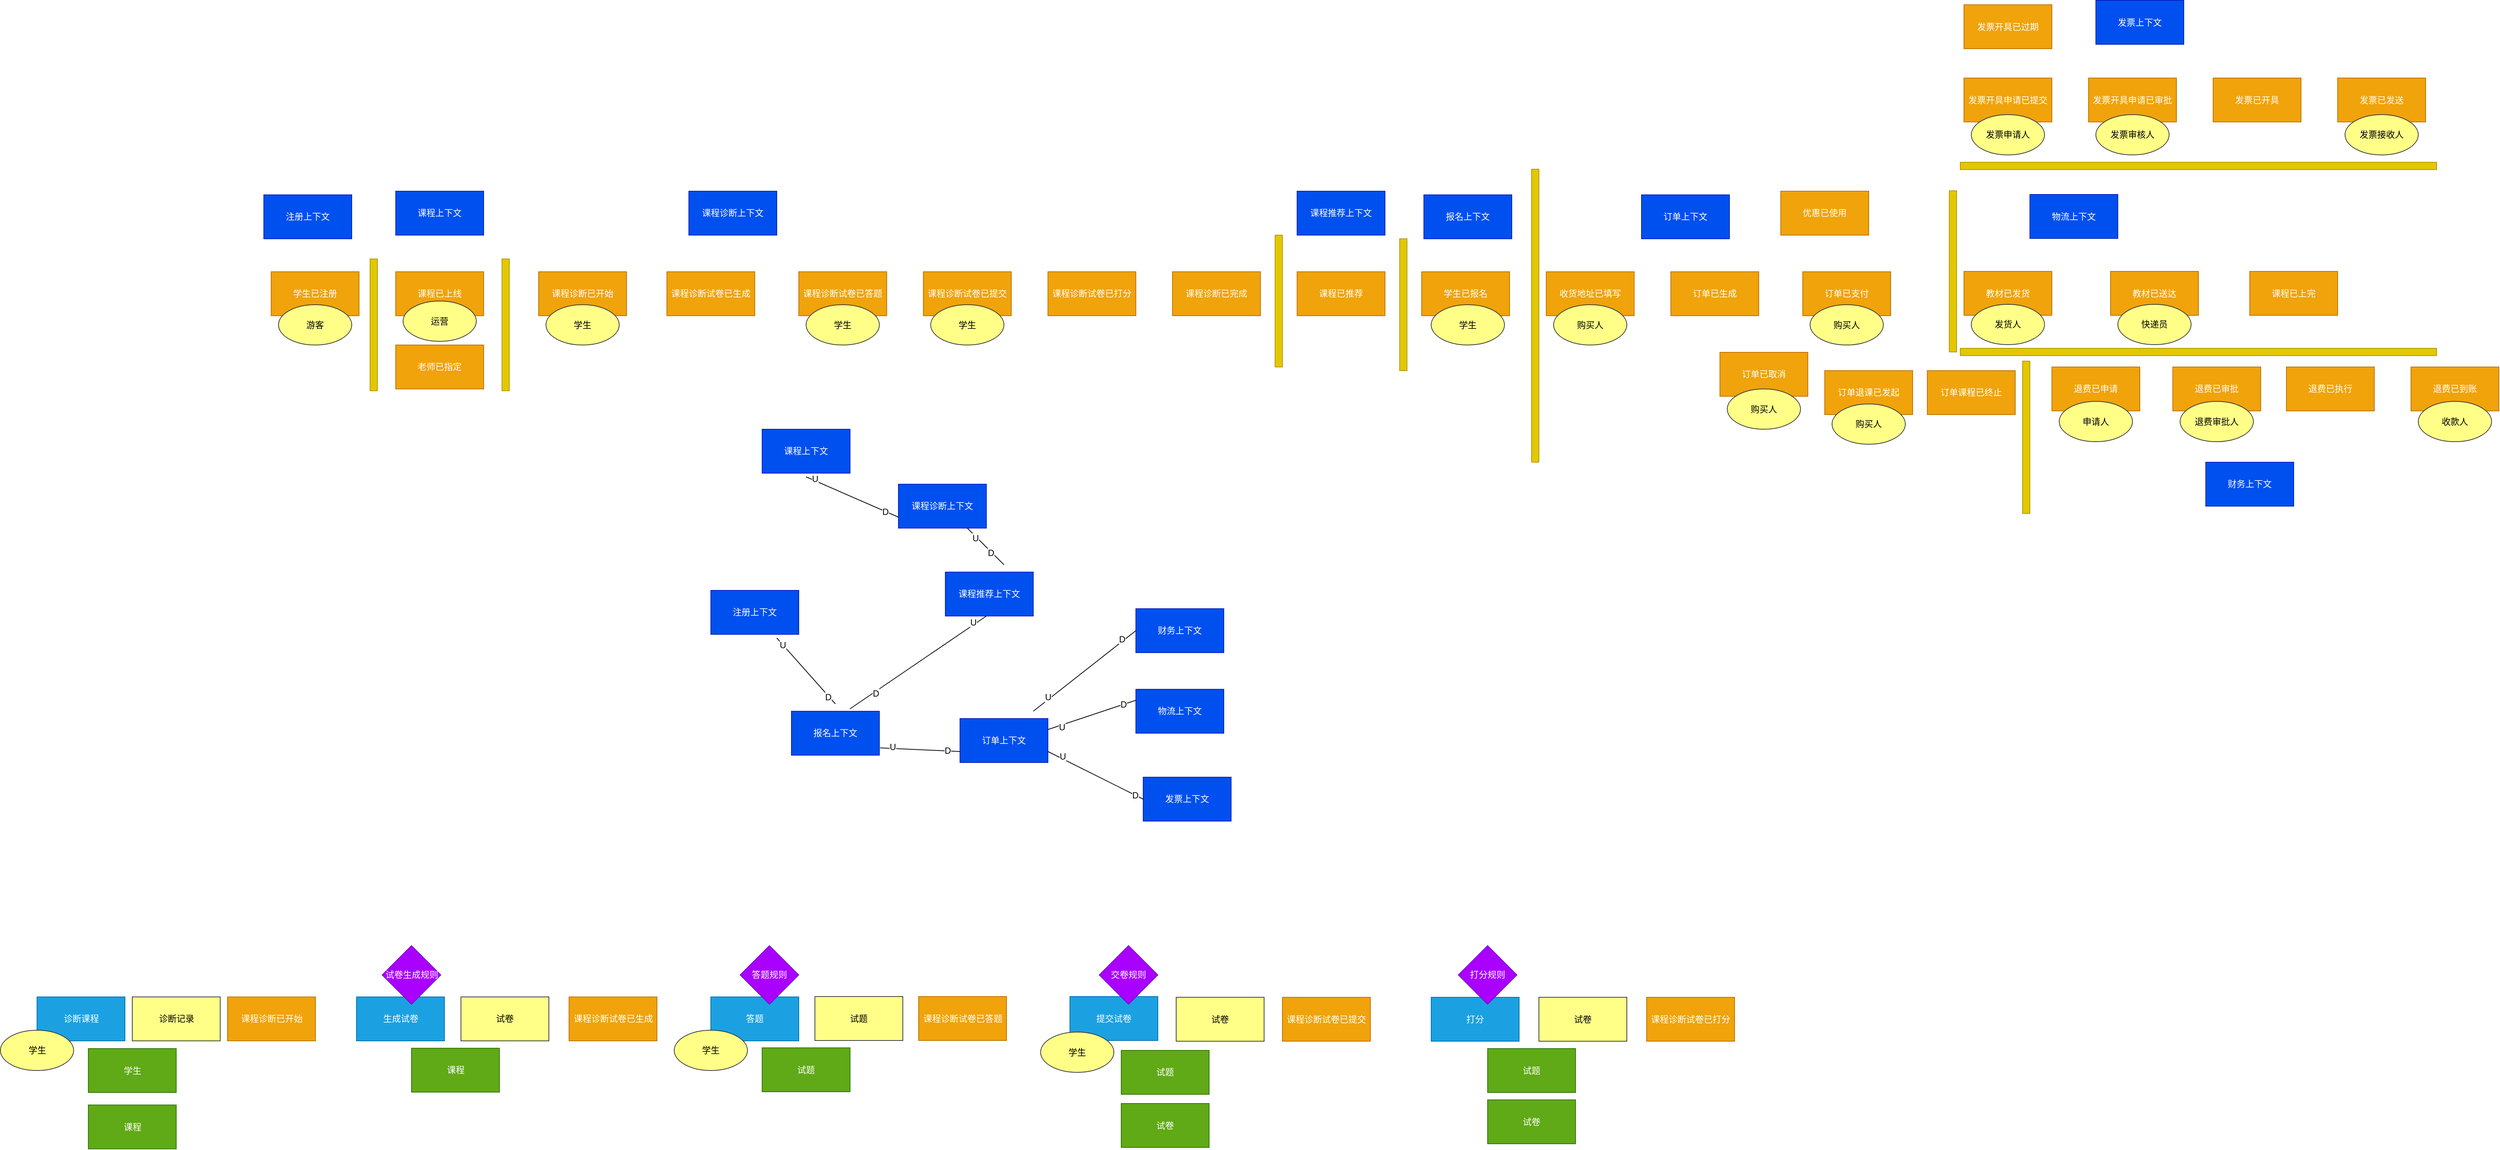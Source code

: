 <mxfile version="11.3.0" type="github" pages="1"><diagram id="fuBMqEyUQ5Y6CXA4ws4X" name="Page-1"><mxGraphModel dx="2631" dy="475" grid="1" gridSize="10" guides="1" tooltips="1" connect="1" arrows="1" fold="1" page="1" pageScale="1" pageWidth="827" pageHeight="1169" math="0" shadow="0"><root><mxCell id="0"/><mxCell id="1" parent="0"/><mxCell id="42AnEJU3W3lW7215Xw7V-1" value="课程诊断已开始" style="rounded=0;whiteSpace=wrap;html=1;fillColor=#f0a30a;strokeColor=#BD7000;fontColor=#ffffff;" vertex="1" parent="1"><mxGeometry x="-905" y="380" width="120" height="60" as="geometry"/></mxCell><mxCell id="42AnEJU3W3lW7215Xw7V-2" value="收货地址已填写" style="rounded=0;whiteSpace=wrap;html=1;fillColor=#f0a30a;strokeColor=#BD7000;fontColor=#ffffff;" vertex="1" parent="1"><mxGeometry x="470" y="380" width="120" height="60" as="geometry"/></mxCell><mxCell id="42AnEJU3W3lW7215Xw7V-3" value="订单已支付" style="rounded=0;whiteSpace=wrap;html=1;fillColor=#f0a30a;strokeColor=#BD7000;fontColor=#ffffff;" vertex="1" parent="1"><mxGeometry x="820" y="380" width="120" height="60" as="geometry"/></mxCell><mxCell id="42AnEJU3W3lW7215Xw7V-4" value="订单已生成" style="rounded=0;whiteSpace=wrap;html=1;fillColor=#f0a30a;strokeColor=#BD7000;fontColor=#ffffff;" vertex="1" parent="1"><mxGeometry x="640" y="380" width="120" height="60" as="geometry"/></mxCell><mxCell id="42AnEJU3W3lW7215Xw7V-5" value="订单已取消" style="rounded=0;whiteSpace=wrap;html=1;fillColor=#f0a30a;strokeColor=#BD7000;fontColor=#ffffff;" vertex="1" parent="1"><mxGeometry x="707" y="490" width="120" height="60" as="geometry"/></mxCell><mxCell id="42AnEJU3W3lW7215Xw7V-6" value="教材已发货" style="rounded=0;whiteSpace=wrap;html=1;fillColor=#f0a30a;strokeColor=#BD7000;fontColor=#ffffff;" vertex="1" parent="1"><mxGeometry x="1040" y="379.5" width="120" height="60" as="geometry"/></mxCell><mxCell id="42AnEJU3W3lW7215Xw7V-7" value="发票已开具" style="rounded=0;whiteSpace=wrap;html=1;fillColor=#f0a30a;strokeColor=#BD7000;fontColor=#ffffff;" vertex="1" parent="1"><mxGeometry x="1380" y="115.5" width="120" height="60" as="geometry"/></mxCell><mxCell id="42AnEJU3W3lW7215Xw7V-8" value="课程已推荐" style="rounded=0;whiteSpace=wrap;html=1;fillColor=#f0a30a;strokeColor=#BD7000;fontColor=#ffffff;" vertex="1" parent="1"><mxGeometry x="130" y="380" width="120" height="60" as="geometry"/></mxCell><mxCell id="42AnEJU3W3lW7215Xw7V-9" value="课程诊断试卷已打分" style="rounded=0;whiteSpace=wrap;html=1;fillColor=#f0a30a;strokeColor=#BD7000;fontColor=#ffffff;" vertex="1" parent="1"><mxGeometry x="-210" y="380" width="120" height="60" as="geometry"/></mxCell><mxCell id="42AnEJU3W3lW7215Xw7V-10" value="学生已报名" style="rounded=0;whiteSpace=wrap;html=1;fillColor=#f0a30a;strokeColor=#BD7000;fontColor=#ffffff;" vertex="1" parent="1"><mxGeometry x="300" y="380" width="120" height="60" as="geometry"/></mxCell><mxCell id="42AnEJU3W3lW7215Xw7V-11" value="教材已送达" style="rounded=0;whiteSpace=wrap;html=1;fillColor=#f0a30a;strokeColor=#BD7000;fontColor=#ffffff;" vertex="1" parent="1"><mxGeometry x="1240" y="379.5" width="120" height="60" as="geometry"/></mxCell><mxCell id="42AnEJU3W3lW7215Xw7V-12" value="课程已上线" style="rounded=0;whiteSpace=wrap;html=1;fillColor=#f0a30a;strokeColor=#BD7000;fontColor=#ffffff;" vertex="1" parent="1"><mxGeometry x="-1100" y="380" width="120" height="60" as="geometry"/></mxCell><mxCell id="42AnEJU3W3lW7215Xw7V-13" value="学生已注册" style="rounded=0;whiteSpace=wrap;html=1;fillColor=#f0a30a;strokeColor=#BD7000;fontColor=#ffffff;" vertex="1" parent="1"><mxGeometry x="-1270" y="380" width="120" height="60" as="geometry"/></mxCell><mxCell id="42AnEJU3W3lW7215Xw7V-14" value="老师已指定" style="rounded=0;whiteSpace=wrap;html=1;fillColor=#f0a30a;strokeColor=#BD7000;fontColor=#ffffff;" vertex="1" parent="1"><mxGeometry x="-1100" y="480" width="120" height="60" as="geometry"/></mxCell><mxCell id="42AnEJU3W3lW7215Xw7V-15" value="优惠已使用" style="rounded=0;whiteSpace=wrap;html=1;fillColor=#f0a30a;strokeColor=#BD7000;fontColor=#ffffff;" vertex="1" parent="1"><mxGeometry x="790" y="270" width="120" height="60" as="geometry"/></mxCell><mxCell id="42AnEJU3W3lW7215Xw7V-16" value="退费已申请" style="rounded=0;whiteSpace=wrap;html=1;fillColor=#f0a30a;strokeColor=#BD7000;fontColor=#ffffff;" vertex="1" parent="1"><mxGeometry x="1160" y="510" width="120" height="60" as="geometry"/></mxCell><mxCell id="42AnEJU3W3lW7215Xw7V-17" value="课程已上完" style="rounded=0;whiteSpace=wrap;html=1;fillColor=#f0a30a;strokeColor=#BD7000;fontColor=#ffffff;" vertex="1" parent="1"><mxGeometry x="1430" y="379.5" width="120" height="60" as="geometry"/></mxCell><mxCell id="42AnEJU3W3lW7215Xw7V-18" value="课程诊断试卷已生成" style="rounded=0;whiteSpace=wrap;html=1;fillColor=#f0a30a;strokeColor=#BD7000;fontColor=#ffffff;" vertex="1" parent="1"><mxGeometry x="-730" y="380" width="120" height="60" as="geometry"/></mxCell><mxCell id="42AnEJU3W3lW7215Xw7V-19" value="课程诊断试卷已答题" style="rounded=0;whiteSpace=wrap;html=1;fillColor=#f0a30a;strokeColor=#BD7000;fontColor=#ffffff;" vertex="1" parent="1"><mxGeometry x="-550" y="380" width="120" height="60" as="geometry"/></mxCell><mxCell id="42AnEJU3W3lW7215Xw7V-20" value="课程诊断试卷已提交" style="rounded=0;whiteSpace=wrap;html=1;fillColor=#f0a30a;strokeColor=#BD7000;fontColor=#ffffff;" vertex="1" parent="1"><mxGeometry x="-380" y="380" width="120" height="60" as="geometry"/></mxCell><mxCell id="42AnEJU3W3lW7215Xw7V-21" value="课程诊断已完成" style="rounded=0;whiteSpace=wrap;html=1;fillColor=#f0a30a;strokeColor=#BD7000;fontColor=#ffffff;" vertex="1" parent="1"><mxGeometry x="-40" y="380" width="120" height="60" as="geometry"/></mxCell><mxCell id="42AnEJU3W3lW7215Xw7V-22" value="发票开具申请已提交" style="rounded=0;whiteSpace=wrap;html=1;fillColor=#f0a30a;strokeColor=#BD7000;fontColor=#ffffff;" vertex="1" parent="1"><mxGeometry x="1040" y="115.5" width="120" height="60" as="geometry"/></mxCell><mxCell id="42AnEJU3W3lW7215Xw7V-23" value="发票开具申请已审批" style="rounded=0;whiteSpace=wrap;html=1;fillColor=#f0a30a;strokeColor=#BD7000;fontColor=#ffffff;" vertex="1" parent="1"><mxGeometry x="1210" y="115.5" width="120" height="60" as="geometry"/></mxCell><mxCell id="42AnEJU3W3lW7215Xw7V-24" value="发票已发送" style="rounded=0;whiteSpace=wrap;html=1;fillColor=#f0a30a;strokeColor=#BD7000;fontColor=#ffffff;" vertex="1" parent="1"><mxGeometry x="1550" y="115.5" width="120" height="60" as="geometry"/></mxCell><mxCell id="42AnEJU3W3lW7215Xw7V-25" value="发票开具已过期" style="rounded=0;whiteSpace=wrap;html=1;fillColor=#f0a30a;strokeColor=#BD7000;fontColor=#ffffff;" vertex="1" parent="1"><mxGeometry x="1040" y="15.5" width="120" height="60" as="geometry"/></mxCell><mxCell id="42AnEJU3W3lW7215Xw7V-26" value="退费已审批" style="rounded=0;whiteSpace=wrap;html=1;fillColor=#f0a30a;strokeColor=#BD7000;fontColor=#ffffff;" vertex="1" parent="1"><mxGeometry x="1325" y="510" width="120" height="60" as="geometry"/></mxCell><mxCell id="42AnEJU3W3lW7215Xw7V-27" value="订单课程已终止" style="rounded=0;whiteSpace=wrap;html=1;fillColor=#f0a30a;strokeColor=#BD7000;fontColor=#ffffff;" vertex="1" parent="1"><mxGeometry x="990" y="515" width="120" height="60" as="geometry"/></mxCell><mxCell id="42AnEJU3W3lW7215Xw7V-28" value="退费已执行" style="rounded=0;whiteSpace=wrap;html=1;fillColor=#f0a30a;strokeColor=#BD7000;fontColor=#ffffff;" vertex="1" parent="1"><mxGeometry x="1480" y="510" width="120" height="60" as="geometry"/></mxCell><mxCell id="42AnEJU3W3lW7215Xw7V-29" value="退费已到账" style="rounded=0;whiteSpace=wrap;html=1;fillColor=#f0a30a;strokeColor=#BD7000;fontColor=#ffffff;" vertex="1" parent="1"><mxGeometry x="1650" y="510" width="120" height="60" as="geometry"/></mxCell><mxCell id="42AnEJU3W3lW7215Xw7V-30" value="游客" style="ellipse;whiteSpace=wrap;html=1;fillColor=#ffff88;strokeColor=#36393d;" vertex="1" parent="1"><mxGeometry x="-1260" y="425" width="100" height="55" as="geometry"/></mxCell><mxCell id="42AnEJU3W3lW7215Xw7V-31" value="学生" style="ellipse;whiteSpace=wrap;html=1;fillColor=#ffff88;strokeColor=#36393d;" vertex="1" parent="1"><mxGeometry x="-895" y="425" width="100" height="55" as="geometry"/></mxCell><mxCell id="42AnEJU3W3lW7215Xw7V-32" value="学生" style="ellipse;whiteSpace=wrap;html=1;fillColor=#ffff88;strokeColor=#36393d;" vertex="1" parent="1"><mxGeometry x="-540" y="425" width="100" height="55" as="geometry"/></mxCell><mxCell id="42AnEJU3W3lW7215Xw7V-33" value="学生" style="ellipse;whiteSpace=wrap;html=1;fillColor=#ffff88;strokeColor=#36393d;" vertex="1" parent="1"><mxGeometry x="313" y="425" width="100" height="55" as="geometry"/></mxCell><mxCell id="42AnEJU3W3lW7215Xw7V-34" value="购买人" style="ellipse;whiteSpace=wrap;html=1;fillColor=#ffff88;strokeColor=#36393d;" vertex="1" parent="1"><mxGeometry x="480" y="425" width="100" height="55" as="geometry"/></mxCell><mxCell id="42AnEJU3W3lW7215Xw7V-35" value="发票申请人" style="ellipse;whiteSpace=wrap;html=1;fillColor=#ffff88;strokeColor=#36393d;" vertex="1" parent="1"><mxGeometry x="1050" y="165.5" width="100" height="55" as="geometry"/></mxCell><mxCell id="42AnEJU3W3lW7215Xw7V-36" value="发票审核人" style="ellipse;whiteSpace=wrap;html=1;fillColor=#ffff88;strokeColor=#36393d;" vertex="1" parent="1"><mxGeometry x="1220" y="165.5" width="100" height="55" as="geometry"/></mxCell><mxCell id="42AnEJU3W3lW7215Xw7V-37" value="购买人" style="ellipse;whiteSpace=wrap;html=1;fillColor=#ffff88;strokeColor=#36393d;" vertex="1" parent="1"><mxGeometry x="830" y="425" width="100" height="55" as="geometry"/></mxCell><mxCell id="42AnEJU3W3lW7215Xw7V-38" value="申请人" style="ellipse;whiteSpace=wrap;html=1;fillColor=#ffff88;strokeColor=#36393d;" vertex="1" parent="1"><mxGeometry x="1170" y="557" width="100" height="55" as="geometry"/></mxCell><mxCell id="42AnEJU3W3lW7215Xw7V-39" value="购买人" style="ellipse;whiteSpace=wrap;html=1;fillColor=#ffff88;strokeColor=#36393d;" vertex="1" parent="1"><mxGeometry x="717" y="540" width="100" height="55" as="geometry"/></mxCell><mxCell id="42AnEJU3W3lW7215Xw7V-40" value="发货人" style="ellipse;whiteSpace=wrap;html=1;fillColor=#ffff88;strokeColor=#36393d;" vertex="1" parent="1"><mxGeometry x="1050" y="424.5" width="100" height="55" as="geometry"/></mxCell><mxCell id="42AnEJU3W3lW7215Xw7V-41" value="快递员" style="ellipse;whiteSpace=wrap;html=1;fillColor=#ffff88;strokeColor=#36393d;" vertex="1" parent="1"><mxGeometry x="1250" y="424.5" width="100" height="55" as="geometry"/></mxCell><mxCell id="42AnEJU3W3lW7215Xw7V-42" value="收款人" style="ellipse;whiteSpace=wrap;html=1;fillColor=#ffff88;strokeColor=#36393d;" vertex="1" parent="1"><mxGeometry x="1660" y="557" width="100" height="55" as="geometry"/></mxCell><mxCell id="42AnEJU3W3lW7215Xw7V-43" value="退费审批人" style="ellipse;whiteSpace=wrap;html=1;fillColor=#ffff88;strokeColor=#36393d;" vertex="1" parent="1"><mxGeometry x="1335" y="557" width="100" height="55" as="geometry"/></mxCell><mxCell id="42AnEJU3W3lW7215Xw7V-44" value="" style="html=1;points=[];perimeter=orthogonalPerimeter;fillColor=#e3c800;strokeColor=#B09500;fontColor=#ffffff;" vertex="1" parent="1"><mxGeometry x="-1135" y="362.5" width="10" height="180" as="geometry"/></mxCell><mxCell id="42AnEJU3W3lW7215Xw7V-45" value="" style="html=1;points=[];perimeter=orthogonalPerimeter;fillColor=#e3c800;strokeColor=#B09500;fontColor=#ffffff;" vertex="1" parent="1"><mxGeometry x="-955" y="362.5" width="10" height="180" as="geometry"/></mxCell><mxCell id="42AnEJU3W3lW7215Xw7V-46" value="" style="html=1;points=[];perimeter=orthogonalPerimeter;fillColor=#e3c800;strokeColor=#B09500;fontColor=#ffffff;" vertex="1" parent="1"><mxGeometry x="270" y="335" width="10" height="180" as="geometry"/></mxCell><mxCell id="42AnEJU3W3lW7215Xw7V-47" value="" style="html=1;points=[];perimeter=orthogonalPerimeter;fillColor=#e3c800;strokeColor=#B09500;fontColor=#ffffff;" vertex="1" parent="1"><mxGeometry x="450" y="240" width="10" height="400" as="geometry"/></mxCell><mxCell id="42AnEJU3W3lW7215Xw7V-48" value="" style="html=1;points=[];perimeter=orthogonalPerimeter;fillColor=#e3c800;strokeColor=#B09500;fontColor=#ffffff;rotation=90;" vertex="1" parent="1"><mxGeometry x="1355" y="-89.5" width="10" height="650" as="geometry"/></mxCell><mxCell id="42AnEJU3W3lW7215Xw7V-49" value="" style="html=1;points=[];perimeter=orthogonalPerimeter;fillColor=#e3c800;strokeColor=#B09500;fontColor=#ffffff;rotation=90;" vertex="1" parent="1"><mxGeometry x="1355" y="164.5" width="10" height="650" as="geometry"/></mxCell><mxCell id="42AnEJU3W3lW7215Xw7V-50" value="" style="html=1;points=[];perimeter=orthogonalPerimeter;fillColor=#e3c800;strokeColor=#B09500;fontColor=#ffffff;" vertex="1" parent="1"><mxGeometry x="100" y="330" width="10" height="180" as="geometry"/></mxCell><mxCell id="42AnEJU3W3lW7215Xw7V-51" value="" style="html=1;points=[];perimeter=orthogonalPerimeter;fillColor=#e3c800;strokeColor=#B09500;fontColor=#ffffff;" vertex="1" parent="1"><mxGeometry x="1020" y="269.5" width="10" height="220" as="geometry"/></mxCell><mxCell id="42AnEJU3W3lW7215Xw7V-52" value="注册上下文" style="rounded=0;whiteSpace=wrap;html=1;fillColor=#0050ef;strokeColor=#001DBC;fontColor=#ffffff;" vertex="1" parent="1"><mxGeometry x="-1280" y="275" width="120" height="60" as="geometry"/></mxCell><mxCell id="42AnEJU3W3lW7215Xw7V-53" value="课程上下文" style="rounded=0;whiteSpace=wrap;html=1;fillColor=#0050ef;strokeColor=#001DBC;fontColor=#ffffff;" vertex="1" parent="1"><mxGeometry x="-1100" y="270" width="120" height="60" as="geometry"/></mxCell><mxCell id="42AnEJU3W3lW7215Xw7V-54" value="课程诊断上下文" style="rounded=0;whiteSpace=wrap;html=1;fillColor=#0050ef;strokeColor=#001DBC;fontColor=#ffffff;" vertex="1" parent="1"><mxGeometry x="-700" y="270" width="120" height="60" as="geometry"/></mxCell><mxCell id="42AnEJU3W3lW7215Xw7V-55" value="课程推荐上下文" style="rounded=0;whiteSpace=wrap;html=1;fillColor=#0050ef;strokeColor=#001DBC;fontColor=#ffffff;" vertex="1" parent="1"><mxGeometry x="130" y="270" width="120" height="60" as="geometry"/></mxCell><mxCell id="42AnEJU3W3lW7215Xw7V-56" value="报名上下文" style="rounded=0;whiteSpace=wrap;html=1;fillColor=#0050ef;strokeColor=#001DBC;fontColor=#ffffff;" vertex="1" parent="1"><mxGeometry x="303" y="275" width="120" height="60" as="geometry"/></mxCell><mxCell id="42AnEJU3W3lW7215Xw7V-57" value="订单上下文" style="rounded=0;whiteSpace=wrap;html=1;fillColor=#0050ef;strokeColor=#001DBC;fontColor=#ffffff;" vertex="1" parent="1"><mxGeometry x="600" y="275" width="120" height="60" as="geometry"/></mxCell><mxCell id="42AnEJU3W3lW7215Xw7V-58" value="物流上下文" style="rounded=0;whiteSpace=wrap;html=1;fillColor=#0050ef;strokeColor=#001DBC;fontColor=#ffffff;" vertex="1" parent="1"><mxGeometry x="1130" y="274.5" width="120" height="60" as="geometry"/></mxCell><mxCell id="42AnEJU3W3lW7215Xw7V-59" value="发票上下文" style="rounded=0;whiteSpace=wrap;html=1;fillColor=#0050ef;strokeColor=#001DBC;fontColor=#ffffff;" vertex="1" parent="1"><mxGeometry x="1220" y="9.5" width="120" height="60" as="geometry"/></mxCell><mxCell id="42AnEJU3W3lW7215Xw7V-60" value="运营" style="ellipse;whiteSpace=wrap;html=1;fillColor=#ffff88;strokeColor=#36393d;" vertex="1" parent="1"><mxGeometry x="-1090" y="420" width="100" height="55" as="geometry"/></mxCell><mxCell id="42AnEJU3W3lW7215Xw7V-61" value="注册上下文" style="rounded=0;whiteSpace=wrap;html=1;fillColor=#0050ef;strokeColor=#001DBC;fontColor=#ffffff;perimeterSpacing=1;" vertex="1" parent="1"><mxGeometry x="-670" y="815" width="120" height="60" as="geometry"/></mxCell><mxCell id="42AnEJU3W3lW7215Xw7V-62" value="课程上下文" style="rounded=0;whiteSpace=wrap;html=1;fillColor=#0050ef;strokeColor=#001DBC;fontColor=#ffffff;" vertex="1" parent="1"><mxGeometry x="-600" y="595" width="120" height="60" as="geometry"/></mxCell><mxCell id="42AnEJU3W3lW7215Xw7V-63" value="课程诊断上下文" style="rounded=0;whiteSpace=wrap;html=1;fillColor=#0050ef;strokeColor=#001DBC;fontColor=#ffffff;" vertex="1" parent="1"><mxGeometry x="-414" y="670" width="120" height="60" as="geometry"/></mxCell><mxCell id="42AnEJU3W3lW7215Xw7V-64" value="课程推荐上下文" style="rounded=0;whiteSpace=wrap;html=1;fillColor=#0050ef;strokeColor=#001DBC;fontColor=#ffffff;" vertex="1" parent="1"><mxGeometry x="-350" y="790" width="120" height="60" as="geometry"/></mxCell><mxCell id="42AnEJU3W3lW7215Xw7V-65" value="报名上下文" style="rounded=0;whiteSpace=wrap;html=1;fillColor=#0050ef;strokeColor=#001DBC;fontColor=#ffffff;" vertex="1" parent="1"><mxGeometry x="-560" y="980" width="120" height="60" as="geometry"/></mxCell><mxCell id="42AnEJU3W3lW7215Xw7V-66" value="订单上下文" style="rounded=0;whiteSpace=wrap;html=1;fillColor=#0050ef;strokeColor=#001DBC;fontColor=#ffffff;" vertex="1" parent="1"><mxGeometry x="-330" y="990" width="120" height="60" as="geometry"/></mxCell><mxCell id="42AnEJU3W3lW7215Xw7V-67" value="物流上下文" style="rounded=0;whiteSpace=wrap;html=1;fillColor=#0050ef;strokeColor=#001DBC;fontColor=#ffffff;" vertex="1" parent="1"><mxGeometry x="-90" y="950" width="120" height="60" as="geometry"/></mxCell><mxCell id="42AnEJU3W3lW7215Xw7V-68" value="财务上下文" style="rounded=0;whiteSpace=wrap;html=1;fillColor=#0050ef;strokeColor=#001DBC;fontColor=#ffffff;" vertex="1" parent="1"><mxGeometry x="1370" y="640" width="120" height="60" as="geometry"/></mxCell><mxCell id="42AnEJU3W3lW7215Xw7V-69" value="发票上下文" style="rounded=0;whiteSpace=wrap;html=1;fillColor=#0050ef;strokeColor=#001DBC;fontColor=#ffffff;" vertex="1" parent="1"><mxGeometry x="-80" y="1070" width="120" height="60" as="geometry"/></mxCell><mxCell id="42AnEJU3W3lW7215Xw7V-70" value="" style="endArrow=none;html=1;" edge="1" parent="1"><mxGeometry width="50" height="50" relative="1" as="geometry"><mxPoint x="-500" y="970" as="sourcePoint"/><mxPoint x="-580" y="880" as="targetPoint"/></mxGeometry></mxCell><mxCell id="42AnEJU3W3lW7215Xw7V-71" value="U" style="text;html=1;resizable=0;points=[];align=center;verticalAlign=middle;labelBackgroundColor=#ffffff;" vertex="1" connectable="0" parent="42AnEJU3W3lW7215Xw7V-70"><mxGeometry x="0.795" y="1" relative="1" as="geometry"><mxPoint as="offset"/></mxGeometry></mxCell><mxCell id="42AnEJU3W3lW7215Xw7V-72" value="D" style="text;html=1;resizable=0;points=[];align=center;verticalAlign=middle;labelBackgroundColor=#ffffff;" vertex="1" connectable="0" parent="42AnEJU3W3lW7215Xw7V-70"><mxGeometry x="-0.758" y="1" relative="1" as="geometry"><mxPoint y="1" as="offset"/></mxGeometry></mxCell><mxCell id="42AnEJU3W3lW7215Xw7V-73" value="" style="endArrow=none;html=1;entryX=0;entryY=0.75;entryDx=0;entryDy=0;" edge="1" parent="1" target="42AnEJU3W3lW7215Xw7V-63"><mxGeometry width="50" height="50" relative="1" as="geometry"><mxPoint x="-540" y="660" as="sourcePoint"/><mxPoint x="-490" y="740" as="targetPoint"/></mxGeometry></mxCell><mxCell id="42AnEJU3W3lW7215Xw7V-74" value="U" style="text;html=1;resizable=0;points=[];align=center;verticalAlign=middle;labelBackgroundColor=#ffffff;" vertex="1" connectable="0" parent="42AnEJU3W3lW7215Xw7V-73"><mxGeometry x="-0.829" y="1" relative="1" as="geometry"><mxPoint y="-1" as="offset"/></mxGeometry></mxCell><mxCell id="42AnEJU3W3lW7215Xw7V-75" value="D" style="text;html=1;resizable=0;points=[];align=center;verticalAlign=middle;labelBackgroundColor=#ffffff;" vertex="1" connectable="0" parent="42AnEJU3W3lW7215Xw7V-73"><mxGeometry x="0.707" relative="1" as="geometry"><mxPoint y="1" as="offset"/></mxGeometry></mxCell><mxCell id="42AnEJU3W3lW7215Xw7V-76" value="" style="endArrow=none;html=1;" edge="1" parent="1"><mxGeometry width="50" height="50" relative="1" as="geometry"><mxPoint x="-270" y="780" as="sourcePoint"/><mxPoint x="-320" y="730" as="targetPoint"/></mxGeometry></mxCell><mxCell id="42AnEJU3W3lW7215Xw7V-77" value="U" style="text;html=1;resizable=0;points=[];align=center;verticalAlign=middle;labelBackgroundColor=#ffffff;" vertex="1" connectable="0" parent="42AnEJU3W3lW7215Xw7V-76"><mxGeometry x="0.511" y="2" relative="1" as="geometry"><mxPoint as="offset"/></mxGeometry></mxCell><mxCell id="42AnEJU3W3lW7215Xw7V-78" value="D" style="text;html=1;resizable=0;points=[];align=center;verticalAlign=middle;labelBackgroundColor=#ffffff;" vertex="1" connectable="0" parent="42AnEJU3W3lW7215Xw7V-76"><mxGeometry x="-0.314" y="1" relative="1" as="geometry"><mxPoint as="offset"/></mxGeometry></mxCell><mxCell id="42AnEJU3W3lW7215Xw7V-79" value="" style="endArrow=none;html=1;exitX=0.664;exitY=-0.052;exitDx=0;exitDy=0;exitPerimeter=0;" edge="1" parent="1" source="42AnEJU3W3lW7215Xw7V-65"><mxGeometry width="50" height="50" relative="1" as="geometry"><mxPoint x="-344" y="900" as="sourcePoint"/><mxPoint x="-294" y="850" as="targetPoint"/></mxGeometry></mxCell><mxCell id="42AnEJU3W3lW7215Xw7V-80" value="U" style="text;html=1;resizable=0;points=[];align=center;verticalAlign=middle;labelBackgroundColor=#ffffff;" vertex="1" connectable="0" parent="42AnEJU3W3lW7215Xw7V-79"><mxGeometry x="0.814" y="2" relative="1" as="geometry"><mxPoint y="-1" as="offset"/></mxGeometry></mxCell><mxCell id="42AnEJU3W3lW7215Xw7V-81" value="D" style="text;html=1;resizable=0;points=[];align=center;verticalAlign=middle;labelBackgroundColor=#ffffff;" vertex="1" connectable="0" parent="42AnEJU3W3lW7215Xw7V-79"><mxGeometry x="-0.64" y="-2" relative="1" as="geometry"><mxPoint as="offset"/></mxGeometry></mxCell><mxCell id="42AnEJU3W3lW7215Xw7V-82" value="" style="endArrow=none;html=1;entryX=0;entryY=0.75;entryDx=0;entryDy=0;" edge="1" parent="1" target="42AnEJU3W3lW7215Xw7V-66"><mxGeometry width="50" height="50" relative="1" as="geometry"><mxPoint x="-439" y="1030" as="sourcePoint"/><mxPoint x="-389" y="980" as="targetPoint"/></mxGeometry></mxCell><mxCell id="42AnEJU3W3lW7215Xw7V-83" value="U" style="text;html=1;resizable=0;points=[];align=center;verticalAlign=middle;labelBackgroundColor=#ffffff;" vertex="1" connectable="0" parent="42AnEJU3W3lW7215Xw7V-82"><mxGeometry x="-0.702" y="2" relative="1" as="geometry"><mxPoint as="offset"/></mxGeometry></mxCell><mxCell id="42AnEJU3W3lW7215Xw7V-84" value="D" style="text;html=1;resizable=0;points=[];align=center;verticalAlign=middle;labelBackgroundColor=#ffffff;" vertex="1" connectable="0" parent="42AnEJU3W3lW7215Xw7V-82"><mxGeometry x="0.676" relative="1" as="geometry"><mxPoint as="offset"/></mxGeometry></mxCell><mxCell id="42AnEJU3W3lW7215Xw7V-85" value="" style="endArrow=none;html=1;entryX=0;entryY=0.25;entryDx=0;entryDy=0;exitX=1;exitY=0.25;exitDx=0;exitDy=0;" edge="1" parent="1" source="42AnEJU3W3lW7215Xw7V-66" target="42AnEJU3W3lW7215Xw7V-67"><mxGeometry width="50" height="50" relative="1" as="geometry"><mxPoint x="-220" y="1020" as="sourcePoint"/><mxPoint x="-170" y="970" as="targetPoint"/></mxGeometry></mxCell><mxCell id="42AnEJU3W3lW7215Xw7V-86" value="U" style="text;html=1;resizable=0;points=[];align=center;verticalAlign=middle;labelBackgroundColor=#ffffff;" vertex="1" connectable="0" parent="42AnEJU3W3lW7215Xw7V-85"><mxGeometry x="-0.701" y="-3" relative="1" as="geometry"><mxPoint as="offset"/></mxGeometry></mxCell><mxCell id="42AnEJU3W3lW7215Xw7V-87" value="D" style="text;html=1;resizable=0;points=[];align=center;verticalAlign=middle;labelBackgroundColor=#ffffff;" vertex="1" connectable="0" parent="42AnEJU3W3lW7215Xw7V-85"><mxGeometry x="0.714" relative="1" as="geometry"><mxPoint as="offset"/></mxGeometry></mxCell><mxCell id="42AnEJU3W3lW7215Xw7V-88" value="" style="endArrow=none;html=1;exitX=1;exitY=0.75;exitDx=0;exitDy=0;entryX=0;entryY=0.5;entryDx=0;entryDy=0;" edge="1" parent="1" source="42AnEJU3W3lW7215Xw7V-66" target="42AnEJU3W3lW7215Xw7V-69"><mxGeometry width="50" height="50" relative="1" as="geometry"><mxPoint x="-120" y="1140" as="sourcePoint"/><mxPoint x="-70" y="1090" as="targetPoint"/></mxGeometry></mxCell><mxCell id="42AnEJU3W3lW7215Xw7V-89" value="U" style="text;html=1;resizable=0;points=[];align=center;verticalAlign=middle;labelBackgroundColor=#ffffff;" vertex="1" connectable="0" parent="42AnEJU3W3lW7215Xw7V-88"><mxGeometry x="-0.716" y="3" relative="1" as="geometry"><mxPoint as="offset"/></mxGeometry></mxCell><mxCell id="42AnEJU3W3lW7215Xw7V-90" value="D" style="text;html=1;resizable=0;points=[];align=center;verticalAlign=middle;labelBackgroundColor=#ffffff;" vertex="1" connectable="0" parent="42AnEJU3W3lW7215Xw7V-88"><mxGeometry x="0.823" y="1" relative="1" as="geometry"><mxPoint y="1" as="offset"/></mxGeometry></mxCell><mxCell id="42AnEJU3W3lW7215Xw7V-91" value="" style="html=1;points=[];perimeter=orthogonalPerimeter;fillColor=#e3c800;strokeColor=#B09500;fontColor=#ffffff;" vertex="1" parent="1"><mxGeometry x="1120" y="502" width="10" height="208" as="geometry"/></mxCell><mxCell id="42AnEJU3W3lW7215Xw7V-92" value="财务上下文" style="rounded=0;whiteSpace=wrap;html=1;fillColor=#0050ef;strokeColor=#001DBC;fontColor=#ffffff;" vertex="1" parent="1"><mxGeometry x="-90" y="840" width="120" height="60" as="geometry"/></mxCell><mxCell id="42AnEJU3W3lW7215Xw7V-93" value="" style="endArrow=none;html=1;entryX=0;entryY=0.5;entryDx=0;entryDy=0;" edge="1" parent="1" target="42AnEJU3W3lW7215Xw7V-92"><mxGeometry width="50" height="50" relative="1" as="geometry"><mxPoint x="-230" y="980" as="sourcePoint"/><mxPoint x="-190" y="950" as="targetPoint"/></mxGeometry></mxCell><mxCell id="42AnEJU3W3lW7215Xw7V-94" value="U" style="text;html=1;resizable=0;points=[];align=center;verticalAlign=middle;labelBackgroundColor=#ffffff;" vertex="1" connectable="0" parent="42AnEJU3W3lW7215Xw7V-93"><mxGeometry x="-0.678" y="2" relative="1" as="geometry"><mxPoint x="-1" as="offset"/></mxGeometry></mxCell><mxCell id="42AnEJU3W3lW7215Xw7V-95" value="D" style="text;html=1;resizable=0;points=[];align=center;verticalAlign=middle;labelBackgroundColor=#ffffff;" vertex="1" connectable="0" parent="42AnEJU3W3lW7215Xw7V-93"><mxGeometry x="0.744" y="3" relative="1" as="geometry"><mxPoint as="offset"/></mxGeometry></mxCell><mxCell id="42AnEJU3W3lW7215Xw7V-96" value="订单退课已发起" style="rounded=0;whiteSpace=wrap;html=1;fillColor=#f0a30a;strokeColor=#BD7000;fontColor=#ffffff;" vertex="1" parent="1"><mxGeometry x="850" y="515" width="120" height="60" as="geometry"/></mxCell><mxCell id="42AnEJU3W3lW7215Xw7V-97" value="购买人" style="ellipse;whiteSpace=wrap;html=1;fillColor=#ffff88;strokeColor=#36393d;" vertex="1" parent="1"><mxGeometry x="860" y="560.5" width="100" height="55" as="geometry"/></mxCell><mxCell id="42AnEJU3W3lW7215Xw7V-98" value="发票接收人" style="ellipse;whiteSpace=wrap;html=1;fillColor=#ffff88;strokeColor=#36393d;" vertex="1" parent="1"><mxGeometry x="1560" y="165.5" width="100" height="55" as="geometry"/></mxCell><mxCell id="42AnEJU3W3lW7215Xw7V-99" value="课程诊断已开始" style="rounded=0;whiteSpace=wrap;html=1;fillColor=#f0a30a;strokeColor=#BD7000;fontColor=#ffffff;" vertex="1" parent="1"><mxGeometry x="-1329.5" y="1370" width="120" height="60" as="geometry"/></mxCell><mxCell id="42AnEJU3W3lW7215Xw7V-101" value="诊断课程" style="rounded=0;whiteSpace=wrap;html=1;fillColor=#1ba1e2;strokeColor=#006EAF;fontColor=#ffffff;" vertex="1" parent="1"><mxGeometry x="-1589.5" y="1370" width="120" height="60" as="geometry"/></mxCell><mxCell id="42AnEJU3W3lW7215Xw7V-102" value="学生" style="rounded=0;whiteSpace=wrap;html=1;fillColor=#60a917;strokeColor=#2D7600;fontColor=#ffffff;" vertex="1" parent="1"><mxGeometry x="-1519.5" y="1440.5" width="120" height="60" as="geometry"/></mxCell><mxCell id="42AnEJU3W3lW7215Xw7V-103" value="课程" style="rounded=0;whiteSpace=wrap;html=1;fillColor=#60a917;strokeColor=#2D7600;fontColor=#ffffff;" vertex="1" parent="1"><mxGeometry x="-1519.5" y="1517.5" width="120" height="60" as="geometry"/></mxCell><mxCell id="42AnEJU3W3lW7215Xw7V-104" value="诊断记录" style="rounded=0;whiteSpace=wrap;html=1;fillColor=#ffff88;strokeColor=#36393d;" vertex="1" parent="1"><mxGeometry x="-1459.5" y="1370" width="120" height="60" as="geometry"/></mxCell><mxCell id="42AnEJU3W3lW7215Xw7V-105" value="课程诊断试卷已生成" style="rounded=0;whiteSpace=wrap;html=1;fillColor=#f0a30a;strokeColor=#BD7000;fontColor=#ffffff;" vertex="1" parent="1"><mxGeometry x="-863.5" y="1370" width="120" height="60" as="geometry"/></mxCell><mxCell id="42AnEJU3W3lW7215Xw7V-106" value="生成试卷" style="rounded=0;whiteSpace=wrap;html=1;fillColor=#1ba1e2;strokeColor=#006EAF;fontColor=#ffffff;" vertex="1" parent="1"><mxGeometry x="-1153.5" y="1370" width="120" height="60" as="geometry"/></mxCell><mxCell id="42AnEJU3W3lW7215Xw7V-107" value="试卷生成规则" style="rhombus;whiteSpace=wrap;html=1;fillColor=#aa00ff;strokeColor=#7700CC;fontColor=#ffffff;" vertex="1" parent="1"><mxGeometry x="-1118.5" y="1300" width="80" height="80" as="geometry"/></mxCell><mxCell id="42AnEJU3W3lW7215Xw7V-109" value="课程" style="rounded=0;whiteSpace=wrap;html=1;fillColor=#60a917;strokeColor=#2D7600;fontColor=#ffffff;" vertex="1" parent="1"><mxGeometry x="-1078.5" y="1440" width="120" height="60" as="geometry"/></mxCell><mxCell id="42AnEJU3W3lW7215Xw7V-110" value="试卷" style="rounded=0;whiteSpace=wrap;html=1;fillColor=#ffff88;strokeColor=#36393d;" vertex="1" parent="1"><mxGeometry x="-1011" y="1370" width="120" height="60" as="geometry"/></mxCell><mxCell id="42AnEJU3W3lW7215Xw7V-113" value="课程诊断试卷已答题" style="rounded=0;whiteSpace=wrap;html=1;fillColor=#f0a30a;strokeColor=#BD7000;fontColor=#ffffff;" vertex="1" parent="1"><mxGeometry x="-386.5" y="1369.5" width="120" height="60" as="geometry"/></mxCell><mxCell id="42AnEJU3W3lW7215Xw7V-100" value="学生" style="ellipse;whiteSpace=wrap;html=1;fillColor=#ffff88;strokeColor=#36393d;" vertex="1" parent="1"><mxGeometry x="-1639.5" y="1415.5" width="100" height="55" as="geometry"/></mxCell><mxCell id="42AnEJU3W3lW7215Xw7V-115" value="答题" style="rounded=0;whiteSpace=wrap;html=1;fillColor=#1ba1e2;strokeColor=#006EAF;fontColor=#ffffff;" vertex="1" parent="1"><mxGeometry x="-670" y="1370" width="120" height="60" as="geometry"/></mxCell><mxCell id="42AnEJU3W3lW7215Xw7V-116" value="试题" style="rounded=0;whiteSpace=wrap;html=1;fillColor=#ffff88;strokeColor=#36393d;" vertex="1" parent="1"><mxGeometry x="-528" y="1369.5" width="120" height="60" as="geometry"/></mxCell><mxCell id="42AnEJU3W3lW7215Xw7V-117" value="试题" style="rounded=0;whiteSpace=wrap;html=1;fillColor=#60a917;strokeColor=#2D7600;fontColor=#ffffff;" vertex="1" parent="1"><mxGeometry x="-600" y="1439.5" width="120" height="60" as="geometry"/></mxCell><mxCell id="42AnEJU3W3lW7215Xw7V-114" value="学生" style="ellipse;whiteSpace=wrap;html=1;fillColor=#ffff88;strokeColor=#36393d;" vertex="1" parent="1"><mxGeometry x="-720" y="1415.5" width="100" height="55" as="geometry"/></mxCell><mxCell id="42AnEJU3W3lW7215Xw7V-118" value="答题规则" style="rhombus;whiteSpace=wrap;html=1;fillColor=#aa00ff;strokeColor=#7700CC;fontColor=#ffffff;" vertex="1" parent="1"><mxGeometry x="-630" y="1300" width="80" height="80" as="geometry"/></mxCell><mxCell id="42AnEJU3W3lW7215Xw7V-119" value="学生" style="ellipse;whiteSpace=wrap;html=1;fillColor=#ffff88;strokeColor=#36393d;" vertex="1" parent="1"><mxGeometry x="-370" y="425" width="100" height="55" as="geometry"/></mxCell><mxCell id="42AnEJU3W3lW7215Xw7V-120" value="课程诊断试卷已提交" style="rounded=0;whiteSpace=wrap;html=1;fillColor=#f0a30a;strokeColor=#BD7000;fontColor=#ffffff;" vertex="1" parent="1"><mxGeometry x="110" y="1370.5" width="120" height="60" as="geometry"/></mxCell><mxCell id="42AnEJU3W3lW7215Xw7V-122" value="提交试卷" style="rounded=0;whiteSpace=wrap;html=1;fillColor=#1ba1e2;strokeColor=#006EAF;fontColor=#ffffff;" vertex="1" parent="1"><mxGeometry x="-180" y="1369.5" width="120" height="60" as="geometry"/></mxCell><mxCell id="42AnEJU3W3lW7215Xw7V-123" value="试卷" style="rounded=0;whiteSpace=wrap;html=1;fillColor=#ffff88;strokeColor=#36393d;" vertex="1" parent="1"><mxGeometry x="-35" y="1370.5" width="120" height="60" as="geometry"/></mxCell><mxCell id="42AnEJU3W3lW7215Xw7V-124" value="试题" style="rounded=0;whiteSpace=wrap;html=1;fillColor=#60a917;strokeColor=#2D7600;fontColor=#ffffff;" vertex="1" parent="1"><mxGeometry x="-110" y="1443" width="120" height="60" as="geometry"/></mxCell><mxCell id="42AnEJU3W3lW7215Xw7V-126" value="试卷" style="rounded=0;whiteSpace=wrap;html=1;fillColor=#60a917;strokeColor=#2D7600;fontColor=#ffffff;" vertex="1" parent="1"><mxGeometry x="-110" y="1515.5" width="120" height="60" as="geometry"/></mxCell><mxCell id="42AnEJU3W3lW7215Xw7V-127" value="交卷规则" style="rhombus;whiteSpace=wrap;html=1;fillColor=#aa00ff;strokeColor=#7700CC;fontColor=#ffffff;" vertex="1" parent="1"><mxGeometry x="-140" y="1300" width="80" height="80" as="geometry"/></mxCell><mxCell id="42AnEJU3W3lW7215Xw7V-128" value="课程诊断试卷已打分" style="rounded=0;whiteSpace=wrap;html=1;fillColor=#f0a30a;strokeColor=#BD7000;fontColor=#ffffff;" vertex="1" parent="1"><mxGeometry x="607" y="1370.5" width="120" height="60" as="geometry"/></mxCell><mxCell id="42AnEJU3W3lW7215Xw7V-129" value="打分" style="rounded=0;whiteSpace=wrap;html=1;fillColor=#1ba1e2;strokeColor=#006EAF;fontColor=#ffffff;" vertex="1" parent="1"><mxGeometry x="313" y="1370.5" width="120" height="60" as="geometry"/></mxCell><mxCell id="42AnEJU3W3lW7215Xw7V-130" value="试卷" style="rounded=0;whiteSpace=wrap;html=1;fillColor=#ffff88;strokeColor=#36393d;" vertex="1" parent="1"><mxGeometry x="460" y="1370.5" width="120" height="60" as="geometry"/></mxCell><mxCell id="42AnEJU3W3lW7215Xw7V-131" value="试题" style="rounded=0;whiteSpace=wrap;html=1;fillColor=#60a917;strokeColor=#2D7600;fontColor=#ffffff;" vertex="1" parent="1"><mxGeometry x="390" y="1440.5" width="120" height="60" as="geometry"/></mxCell><mxCell id="42AnEJU3W3lW7215Xw7V-132" value="试卷" style="rounded=0;whiteSpace=wrap;html=1;fillColor=#60a917;strokeColor=#2D7600;fontColor=#ffffff;" vertex="1" parent="1"><mxGeometry x="390" y="1510.5" width="120" height="60" as="geometry"/></mxCell><mxCell id="42AnEJU3W3lW7215Xw7V-133" value="打分规则" style="rhombus;whiteSpace=wrap;html=1;fillColor=#aa00ff;strokeColor=#7700CC;fontColor=#ffffff;" vertex="1" parent="1"><mxGeometry x="350" y="1300" width="80" height="80" as="geometry"/></mxCell><mxCell id="42AnEJU3W3lW7215Xw7V-121" value="学生" style="ellipse;whiteSpace=wrap;html=1;fillColor=#ffff88;strokeColor=#36393d;" vertex="1" parent="1"><mxGeometry x="-220" y="1418" width="100" height="55" as="geometry"/></mxCell></root></mxGraphModel></diagram></mxfile>